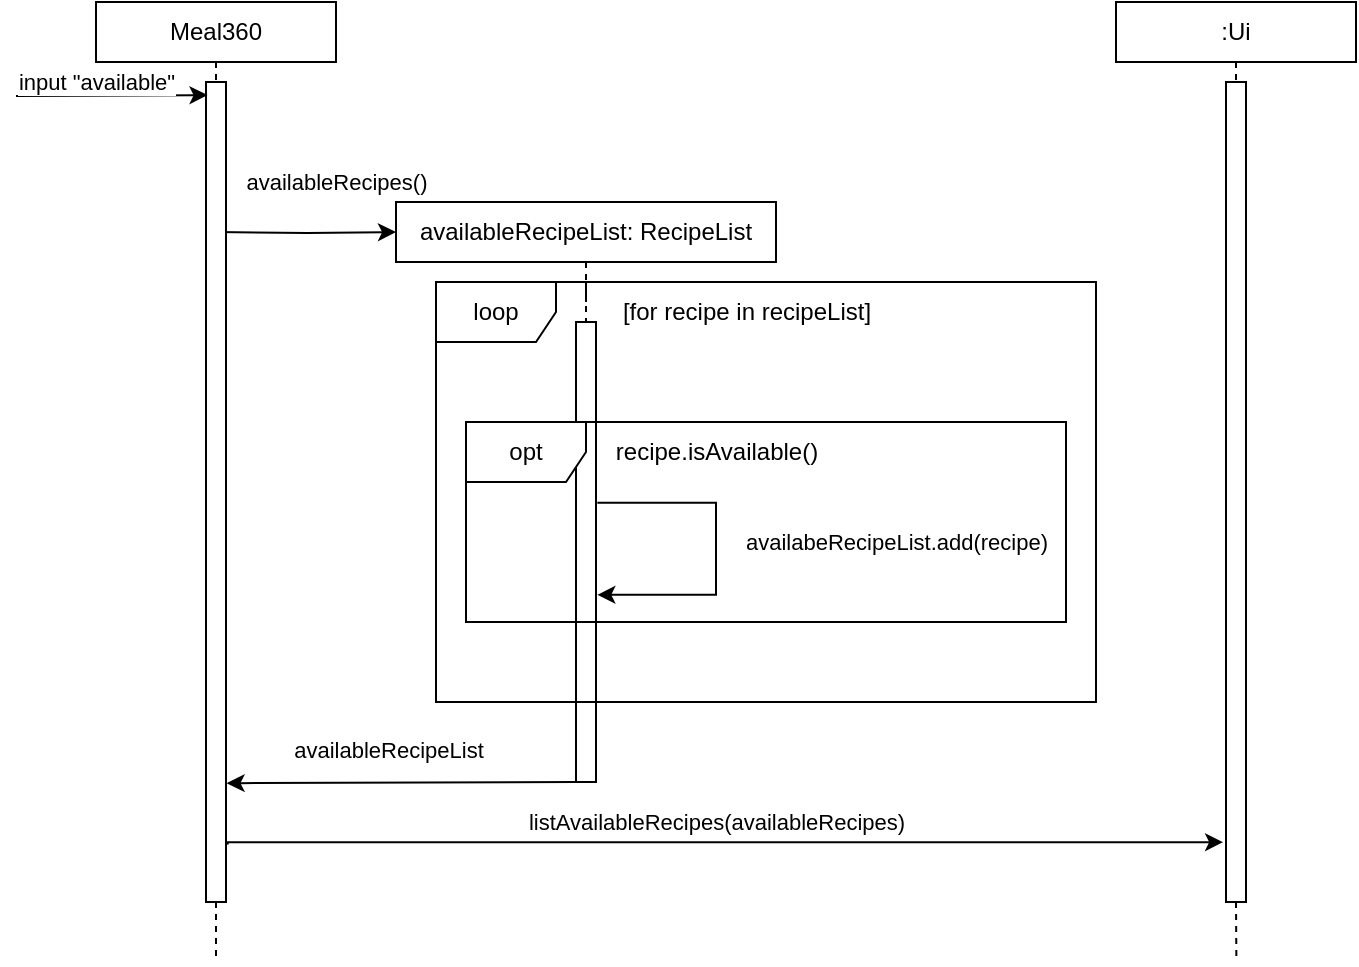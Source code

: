 <mxfile version="21.1.5" type="github">
  <diagram name="Page-1" id="2YBvvXClWsGukQMizWep">
    <mxGraphModel dx="467" dy="782" grid="1" gridSize="10" guides="1" tooltips="1" connect="1" arrows="1" fold="1" page="1" pageScale="1" pageWidth="850" pageHeight="1100" math="0" shadow="0">
      <root>
        <mxCell id="0" />
        <mxCell id="1" parent="0" />
        <mxCell id="r3y0NgNmGzbFepppXbVh-26" style="edgeStyle=orthogonalEdgeStyle;rounded=0;orthogonalLoop=1;jettySize=auto;html=1;exitX=0.5;exitY=1;exitDx=0;exitDy=0;entryX=0.5;entryY=0;entryDx=0;entryDy=0;endArrow=none;endFill=0;dashed=1;" parent="1" source="r3y0NgNmGzbFepppXbVh-1" target="r3y0NgNmGzbFepppXbVh-2" edge="1">
          <mxGeometry relative="1" as="geometry" />
        </mxCell>
        <mxCell id="r3y0NgNmGzbFepppXbVh-1" value="Meal360" style="rounded=0;whiteSpace=wrap;html=1;" parent="1" vertex="1">
          <mxGeometry x="100" y="420" width="120" height="30" as="geometry" />
        </mxCell>
        <mxCell id="r3y0NgNmGzbFepppXbVh-13" value="availableRecipes()" style="edgeStyle=orthogonalEdgeStyle;rounded=0;orthogonalLoop=1;jettySize=auto;html=1;entryX=0;entryY=0.5;entryDx=0;entryDy=0;" parent="1" target="r3y0NgNmGzbFepppXbVh-6" edge="1">
          <mxGeometry x="0.333" y="25" relative="1" as="geometry">
            <mxPoint x="160" y="535" as="sourcePoint" />
            <mxPoint as="offset" />
          </mxGeometry>
        </mxCell>
        <mxCell id="r3y0NgNmGzbFepppXbVh-27" value="listAvailableRecipes(availableRecipes)" style="edgeStyle=orthogonalEdgeStyle;rounded=0;orthogonalLoop=1;jettySize=auto;html=1;exitX=1.084;exitY=0.93;exitDx=0;exitDy=0;exitPerimeter=0;entryX=-0.147;entryY=0.927;entryDx=0;entryDy=0;entryPerimeter=0;" parent="1" source="r3y0NgNmGzbFepppXbVh-2" target="r3y0NgNmGzbFepppXbVh-24" edge="1">
          <mxGeometry x="-0.016" y="10" relative="1" as="geometry">
            <mxPoint x="640" y="838" as="targetPoint" />
            <Array as="points">
              <mxPoint x="166" y="840" />
            </Array>
            <mxPoint as="offset" />
          </mxGeometry>
        </mxCell>
        <mxCell id="OH_P_FwsMS1MrkZDrAPr-1" style="edgeStyle=orthogonalEdgeStyle;rounded=0;orthogonalLoop=1;jettySize=auto;html=1;exitX=0.5;exitY=1;exitDx=0;exitDy=0;endArrow=none;endFill=0;dashed=1;" edge="1" parent="1" source="r3y0NgNmGzbFepppXbVh-2">
          <mxGeometry relative="1" as="geometry">
            <mxPoint x="160" y="900" as="targetPoint" />
          </mxGeometry>
        </mxCell>
        <mxCell id="r3y0NgNmGzbFepppXbVh-2" value="" style="rounded=0;whiteSpace=wrap;html=1;" parent="1" vertex="1">
          <mxGeometry x="155" y="460" width="10" height="410" as="geometry" />
        </mxCell>
        <mxCell id="r3y0NgNmGzbFepppXbVh-19" value="availableRecipeList" style="edgeStyle=orthogonalEdgeStyle;rounded=0;orthogonalLoop=1;jettySize=auto;html=1;exitX=0;exitY=1;exitDx=0;exitDy=0;entryX=1.033;entryY=0.855;entryDx=0;entryDy=0;entryPerimeter=0;" parent="1" source="r3y0NgNmGzbFepppXbVh-3" target="r3y0NgNmGzbFepppXbVh-2" edge="1">
          <mxGeometry x="0.071" y="-16" relative="1" as="geometry">
            <mxPoint x="190" y="700" as="targetPoint" />
            <Array as="points">
              <mxPoint x="165" y="810" />
            </Array>
            <mxPoint as="offset" />
          </mxGeometry>
        </mxCell>
        <mxCell id="r3y0NgNmGzbFepppXbVh-3" value="" style="rounded=0;whiteSpace=wrap;html=1;" parent="1" vertex="1">
          <mxGeometry x="340" y="580" width="10" height="230" as="geometry" />
        </mxCell>
        <mxCell id="r3y0NgNmGzbFepppXbVh-4" value="input &quot;available&quot;" style="endArrow=classic;html=1;rounded=0;entryX=0.077;entryY=0.016;entryDx=0;entryDy=0;entryPerimeter=0;" parent="1" target="r3y0NgNmGzbFepppXbVh-2" edge="1">
          <mxGeometry x="-0.164" y="7" width="50" height="50" relative="1" as="geometry">
            <mxPoint x="60" y="467" as="sourcePoint" />
            <mxPoint x="150" y="470" as="targetPoint" />
            <mxPoint as="offset" />
          </mxGeometry>
        </mxCell>
        <mxCell id="r3y0NgNmGzbFepppXbVh-7" value="" style="edgeStyle=orthogonalEdgeStyle;rounded=0;orthogonalLoop=1;jettySize=auto;html=1;endArrow=none;endFill=0;dashed=1;" parent="1" source="r3y0NgNmGzbFepppXbVh-6" target="r3y0NgNmGzbFepppXbVh-3" edge="1">
          <mxGeometry relative="1" as="geometry" />
        </mxCell>
        <mxCell id="r3y0NgNmGzbFepppXbVh-6" value="availableRecipeList: RecipeList" style="rounded=0;whiteSpace=wrap;html=1;" parent="1" vertex="1">
          <mxGeometry x="250" y="520" width="190" height="30" as="geometry" />
        </mxCell>
        <mxCell id="r3y0NgNmGzbFepppXbVh-16" value="opt" style="shape=umlFrame;whiteSpace=wrap;html=1;pointerEvents=0;" parent="1" vertex="1">
          <mxGeometry x="285" y="630" width="300" height="100" as="geometry" />
        </mxCell>
        <mxCell id="r3y0NgNmGzbFepppXbVh-17" value="recipe.isAvailable()" style="text;html=1;align=center;verticalAlign=middle;resizable=0;points=[];autosize=1;strokeColor=none;fillColor=none;" parent="1" vertex="1">
          <mxGeometry x="350" y="630" width="120" height="30" as="geometry" />
        </mxCell>
        <mxCell id="r3y0NgNmGzbFepppXbVh-20" value="loop" style="shape=umlFrame;whiteSpace=wrap;html=1;pointerEvents=0;" parent="1" vertex="1">
          <mxGeometry x="270" y="560" width="330" height="210" as="geometry" />
        </mxCell>
        <mxCell id="r3y0NgNmGzbFepppXbVh-21" value="[for recipe in recipeList]" style="text;html=1;align=center;verticalAlign=middle;resizable=0;points=[];autosize=1;strokeColor=none;fillColor=none;" parent="1" vertex="1">
          <mxGeometry x="350" y="560" width="150" height="30" as="geometry" />
        </mxCell>
        <mxCell id="r3y0NgNmGzbFepppXbVh-22" value="availabeRecipeList.add(recipe)" style="edgeStyle=orthogonalEdgeStyle;rounded=0;orthogonalLoop=1;jettySize=auto;html=1;exitX=1.067;exitY=0.393;exitDx=0;exitDy=0;entryX=1.067;entryY=0.593;entryDx=0;entryDy=0;entryPerimeter=0;exitPerimeter=0;" parent="1" source="r3y0NgNmGzbFepppXbVh-3" target="r3y0NgNmGzbFepppXbVh-3" edge="1">
          <mxGeometry x="-0.042" y="90" relative="1" as="geometry">
            <Array as="points">
              <mxPoint x="410" y="670" />
              <mxPoint x="410" y="716" />
            </Array>
            <mxPoint as="offset" />
          </mxGeometry>
        </mxCell>
        <mxCell id="r3y0NgNmGzbFepppXbVh-28" style="edgeStyle=orthogonalEdgeStyle;rounded=0;orthogonalLoop=1;jettySize=auto;html=1;exitX=0.5;exitY=1;exitDx=0;exitDy=0;entryX=0.5;entryY=0;entryDx=0;entryDy=0;dashed=1;endArrow=none;endFill=0;" parent="1" source="r3y0NgNmGzbFepppXbVh-23" target="r3y0NgNmGzbFepppXbVh-24" edge="1">
          <mxGeometry relative="1" as="geometry" />
        </mxCell>
        <mxCell id="r3y0NgNmGzbFepppXbVh-23" value=":Ui" style="rounded=0;whiteSpace=wrap;html=1;" parent="1" vertex="1">
          <mxGeometry x="610" y="420" width="120" height="30" as="geometry" />
        </mxCell>
        <mxCell id="OH_P_FwsMS1MrkZDrAPr-2" style="edgeStyle=orthogonalEdgeStyle;rounded=0;orthogonalLoop=1;jettySize=auto;html=1;exitX=0.5;exitY=1;exitDx=0;exitDy=0;endArrow=none;endFill=0;dashed=1;" edge="1" parent="1" source="r3y0NgNmGzbFepppXbVh-24">
          <mxGeometry relative="1" as="geometry">
            <mxPoint x="670.2" y="900" as="targetPoint" />
          </mxGeometry>
        </mxCell>
        <mxCell id="r3y0NgNmGzbFepppXbVh-24" value="" style="rounded=0;whiteSpace=wrap;html=1;" parent="1" vertex="1">
          <mxGeometry x="665" y="460" width="10" height="410" as="geometry" />
        </mxCell>
      </root>
    </mxGraphModel>
  </diagram>
</mxfile>
